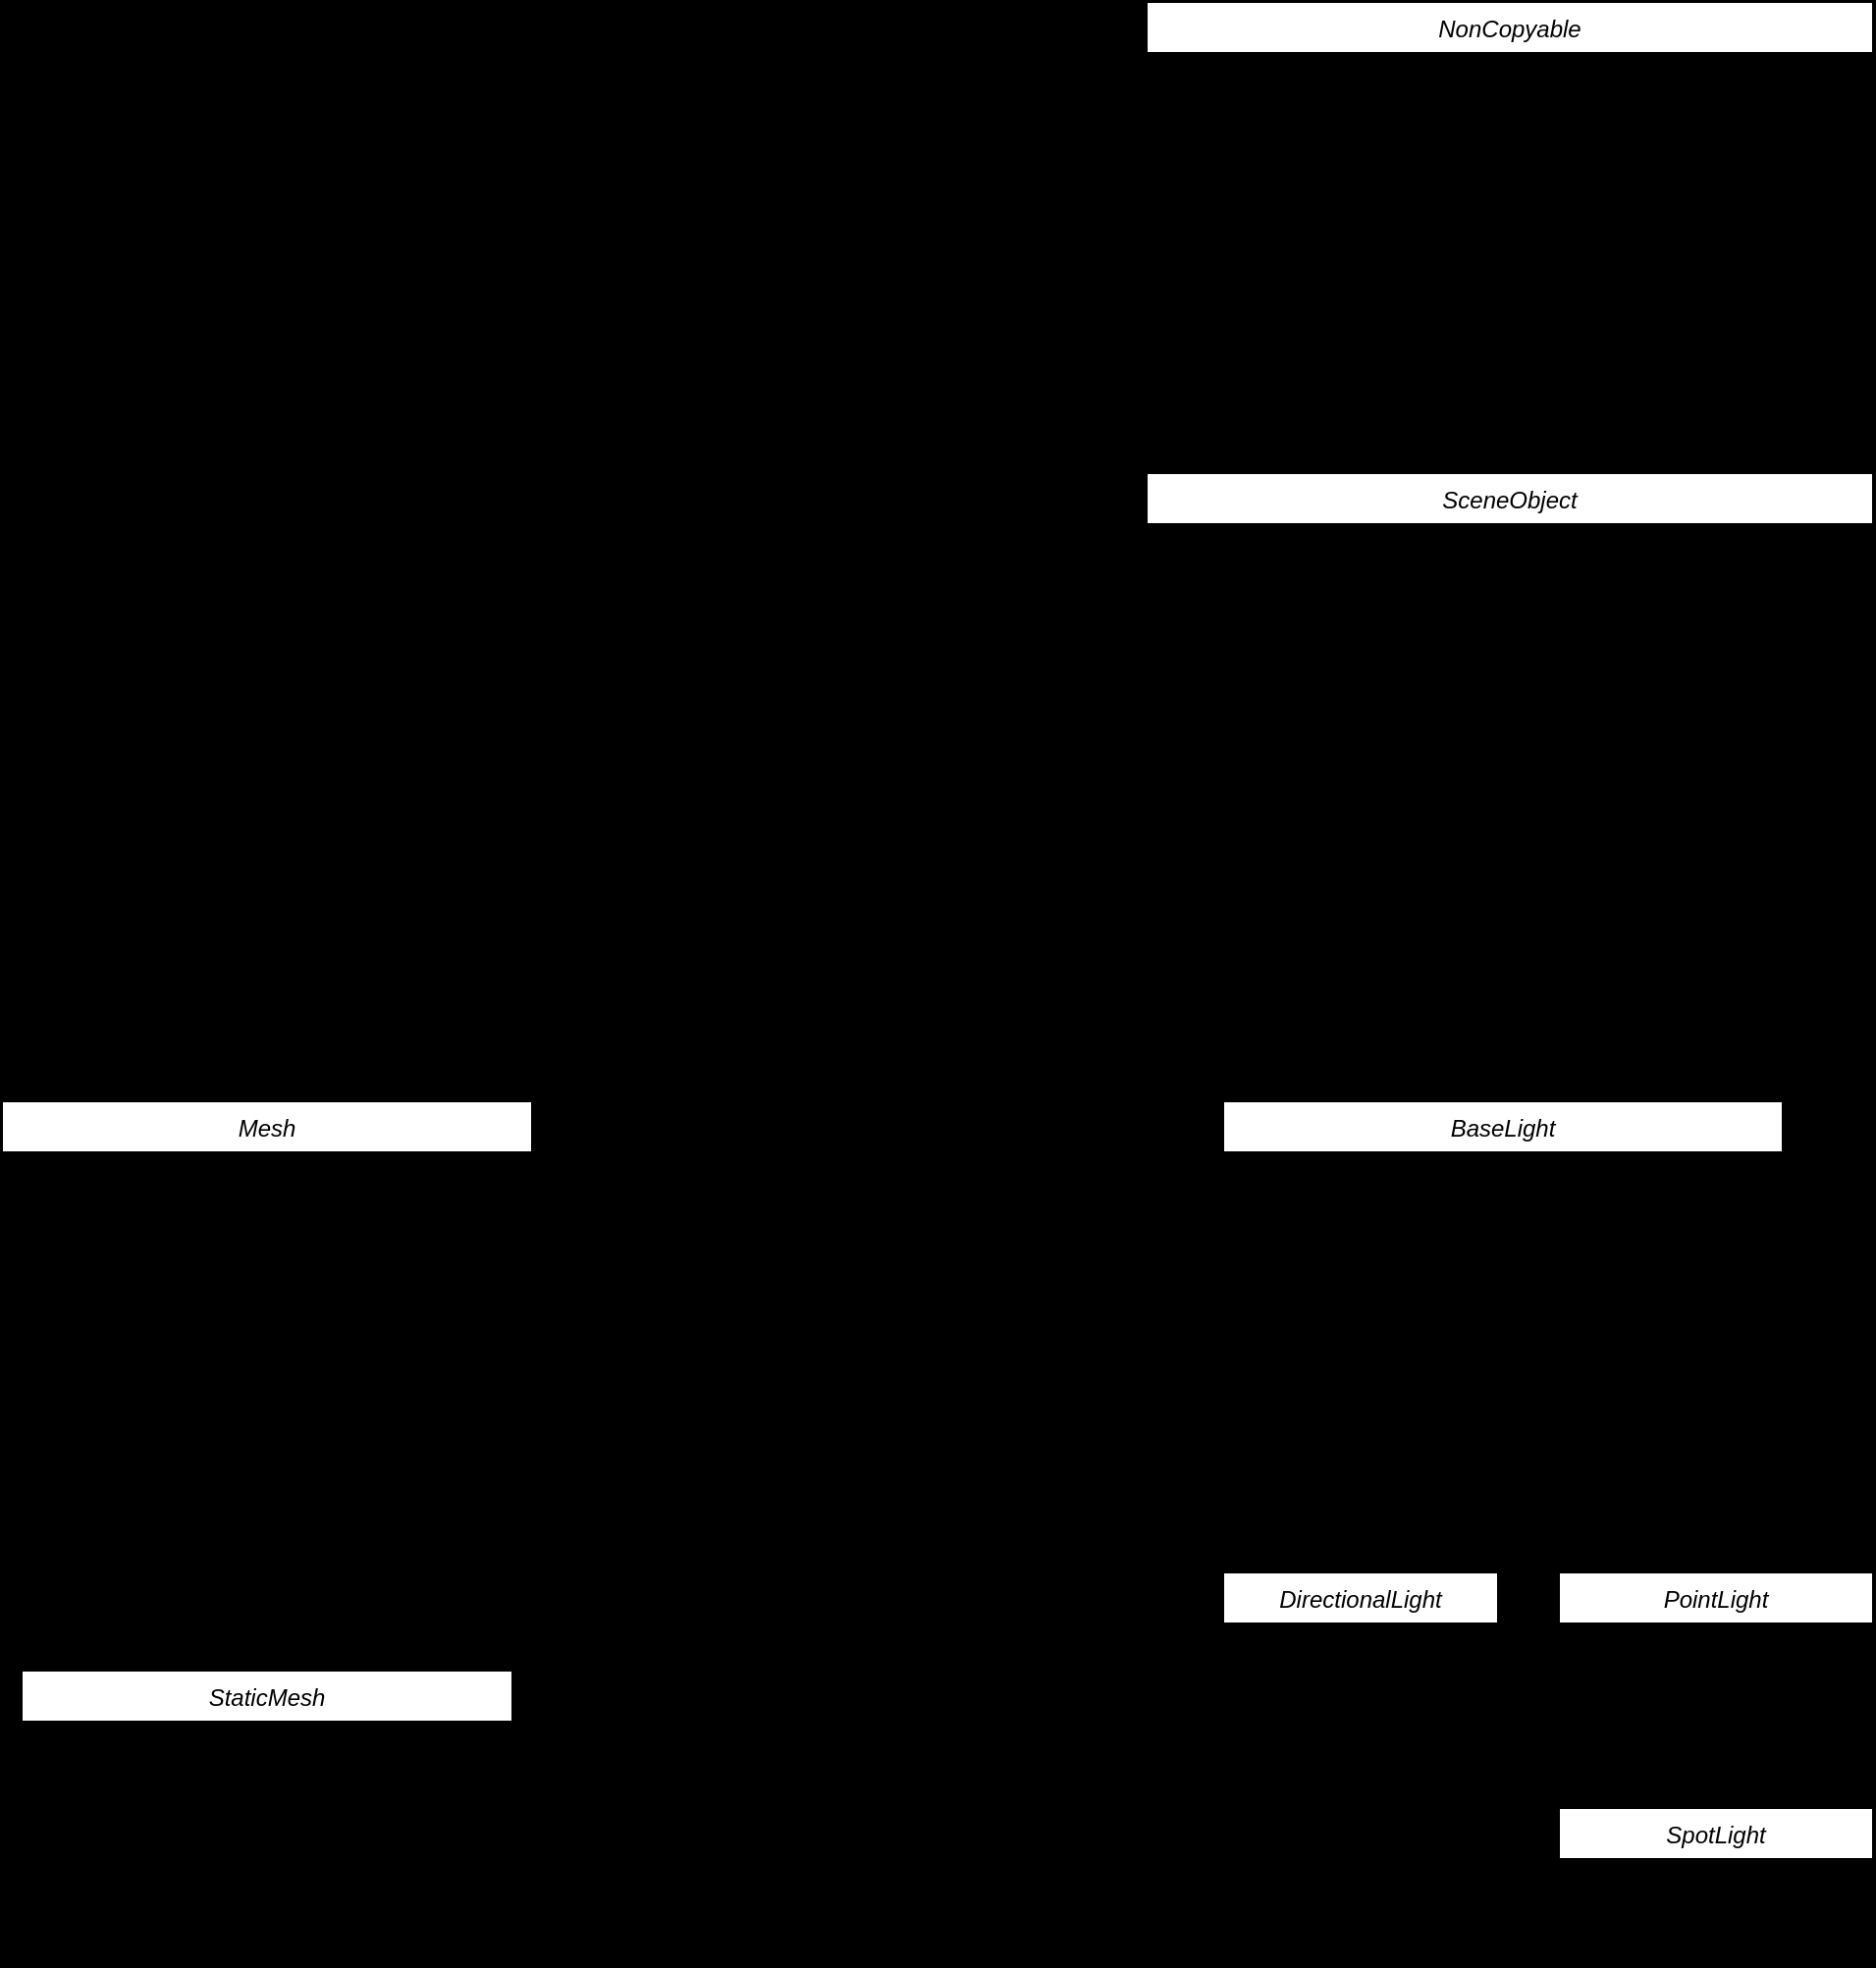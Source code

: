 <mxfile version="22.1.21" type="device">
  <diagram id="C5RBs43oDa-KdzZeNtuy" name="Page-1">
    <mxGraphModel dx="4014" dy="1858" grid="1" gridSize="10" guides="1" tooltips="1" connect="1" arrows="1" fold="1" page="1" pageScale="1" pageWidth="827" pageHeight="1169" background="#000000" math="0" shadow="0">
      <root>
        <mxCell id="WIyWlLk6GJQsqaUBKTNV-0" />
        <mxCell id="WIyWlLk6GJQsqaUBKTNV-1" parent="WIyWlLk6GJQsqaUBKTNV-0" />
        <mxCell id="VX4J2hYiV2q1IgPwRDaM-4" value="StaticMesh" style="swimlane;fontStyle=2;align=center;verticalAlign=top;childLayout=stackLayout;horizontal=1;startSize=26;horizontalStack=0;resizeParent=1;resizeLast=0;collapsible=1;marginBottom=0;rounded=0;shadow=0;strokeWidth=1;labelBackgroundColor=none;" parent="WIyWlLk6GJQsqaUBKTNV-1" vertex="1">
          <mxGeometry x="-143" y="850" width="250" height="125" as="geometry">
            <mxRectangle x="230" y="140" width="160" height="26" as="alternateBounds" />
          </mxGeometry>
        </mxCell>
        <mxCell id="VX4J2hYiV2q1IgPwRDaM-12" value="StaticMesh(Path objFilePath);&#xa;void DrawStaticMesh(class Shader* shader);&#xa;void DestroyStaticMesh();&#xa;&#xa;Transform transform;" style="text;align=left;verticalAlign=top;spacingLeft=4;spacingRight=4;overflow=hidden;rotatable=0;points=[[0,0.5],[1,0.5]];portConstraint=eastwest;labelBackgroundColor=none;" parent="VX4J2hYiV2q1IgPwRDaM-4" vertex="1">
          <mxGeometry y="26" width="250" height="94" as="geometry" />
        </mxCell>
        <mxCell id="VX4J2hYiV2q1IgPwRDaM-27" value="SceneObject" style="swimlane;fontStyle=2;align=center;verticalAlign=top;childLayout=stackLayout;horizontal=1;startSize=26;horizontalStack=0;resizeParent=1;resizeLast=0;collapsible=1;marginBottom=0;rounded=0;shadow=0;strokeWidth=1;labelBackgroundColor=none;" parent="WIyWlLk6GJQsqaUBKTNV-1" vertex="1">
          <mxGeometry x="430" y="240" width="370" height="160" as="geometry">
            <mxRectangle x="230" y="140" width="160" height="26" as="alternateBounds" />
          </mxGeometry>
        </mxCell>
        <mxCell id="VX4J2hYiV2q1IgPwRDaM-28" value="UncopyableObject()    = default;&#xa;~UncopyableObject()  = default;&#xa;&#xa;UncopyableObject(const UncopyableObject&amp;) = delete;&#xa;UncopyableObject&amp; operator=(const UncopyableObject&amp;) = delete; " style="text;align=left;verticalAlign=top;spacingLeft=4;spacingRight=4;overflow=hidden;rotatable=0;points=[[0,0.5],[1,0.5]];portConstraint=eastwest;labelBackgroundColor=none;" parent="VX4J2hYiV2q1IgPwRDaM-27" vertex="1">
          <mxGeometry y="26" width="370" height="84" as="geometry" />
        </mxCell>
        <mxCell id="F0kH9TImWdhdkwR8H8IY-5" value="BaseLight" style="swimlane;fontStyle=2;align=center;verticalAlign=top;childLayout=stackLayout;horizontal=1;startSize=26;horizontalStack=0;resizeParent=1;resizeLast=0;collapsible=1;marginBottom=0;rounded=0;shadow=0;strokeWidth=1;labelBackgroundColor=none;" parent="WIyWlLk6GJQsqaUBKTNV-1" vertex="1">
          <mxGeometry x="469" y="560" width="285" height="160" as="geometry">
            <mxRectangle x="230" y="140" width="160" height="26" as="alternateBounds" />
          </mxGeometry>
        </mxCell>
        <mxCell id="F0kH9TImWdhdkwR8H8IY-10" value="BaseLight(const char*);&#xa;virtual void RenderLight(class Shader*) = 0;&#xa;&#xa;Vec3f color;    &#xa;float ambient;  &#xa;float diffuse;  &#xa;float specular; &#xa;String uniformName;" style="text;align=left;verticalAlign=top;spacingLeft=4;spacingRight=4;overflow=hidden;rotatable=0;points=[[0,0.5],[1,0.5]];portConstraint=eastwest;labelBackgroundColor=none;" parent="F0kH9TImWdhdkwR8H8IY-5" vertex="1">
          <mxGeometry y="26" width="285" height="124" as="geometry" />
        </mxCell>
        <mxCell id="F0kH9TImWdhdkwR8H8IY-12" value="DirectionalLight" style="swimlane;fontStyle=2;align=center;verticalAlign=top;childLayout=stackLayout;horizontal=1;startSize=26;horizontalStack=0;resizeParent=1;resizeLast=0;collapsible=1;marginBottom=0;rounded=0;shadow=0;strokeWidth=1;labelBackgroundColor=none;" parent="WIyWlLk6GJQsqaUBKTNV-1" vertex="1">
          <mxGeometry x="469" y="800" width="140" height="80" as="geometry">
            <mxRectangle x="230" y="140" width="160" height="26" as="alternateBounds" />
          </mxGeometry>
        </mxCell>
        <mxCell id="F0kH9TImWdhdkwR8H8IY-13" value="Vec3f direction;" style="text;align=left;verticalAlign=top;spacingLeft=4;spacingRight=4;overflow=hidden;rotatable=0;points=[[0,0.5],[1,0.5]];portConstraint=eastwest;labelBackgroundColor=none;" parent="F0kH9TImWdhdkwR8H8IY-12" vertex="1">
          <mxGeometry y="26" width="140" height="34" as="geometry" />
        </mxCell>
        <mxCell id="F0kH9TImWdhdkwR8H8IY-14" value="" style="endArrow=classic;html=1;rounded=0;exitX=0.5;exitY=0;exitDx=0;exitDy=0;entryX=0.25;entryY=1;entryDx=0;entryDy=0;" parent="WIyWlLk6GJQsqaUBKTNV-1" source="F0kH9TImWdhdkwR8H8IY-12" target="F0kH9TImWdhdkwR8H8IY-5" edge="1">
          <mxGeometry width="50" height="50" relative="1" as="geometry">
            <mxPoint x="409" y="1120" as="sourcePoint" />
            <mxPoint x="459" y="1070" as="targetPoint" />
          </mxGeometry>
        </mxCell>
        <mxCell id="F0kH9TImWdhdkwR8H8IY-16" value="PointLight" style="swimlane;fontStyle=2;align=center;verticalAlign=top;childLayout=stackLayout;horizontal=1;startSize=26;horizontalStack=0;resizeParent=1;resizeLast=0;collapsible=1;marginBottom=0;rounded=0;shadow=0;strokeWidth=1;labelBackgroundColor=none;" parent="WIyWlLk6GJQsqaUBKTNV-1" vertex="1">
          <mxGeometry x="640" y="800" width="160" height="80" as="geometry">
            <mxRectangle x="230" y="140" width="160" height="26" as="alternateBounds" />
          </mxGeometry>
        </mxCell>
        <mxCell id="F0kH9TImWdhdkwR8H8IY-17" value="Vec3f position;&#xa;Attenuation attenuation;" style="text;align=left;verticalAlign=top;spacingLeft=4;spacingRight=4;overflow=hidden;rotatable=0;points=[[0,0.5],[1,0.5]];portConstraint=eastwest;labelBackgroundColor=none;" parent="F0kH9TImWdhdkwR8H8IY-16" vertex="1">
          <mxGeometry y="26" width="160" height="44" as="geometry" />
        </mxCell>
        <mxCell id="F0kH9TImWdhdkwR8H8IY-18" value="SpotLight" style="swimlane;fontStyle=2;align=center;verticalAlign=top;childLayout=stackLayout;horizontal=1;startSize=26;horizontalStack=0;resizeParent=1;resizeLast=0;collapsible=1;marginBottom=0;rounded=0;shadow=0;strokeWidth=1;labelBackgroundColor=none;" parent="WIyWlLk6GJQsqaUBKTNV-1" vertex="1">
          <mxGeometry x="640" y="920" width="160" height="80" as="geometry">
            <mxRectangle x="230" y="140" width="160" height="26" as="alternateBounds" />
          </mxGeometry>
        </mxCell>
        <mxCell id="F0kH9TImWdhdkwR8H8IY-19" value="Vec3f direction;&#xa;float cutOff; " style="text;align=left;verticalAlign=top;spacingLeft=4;spacingRight=4;overflow=hidden;rotatable=0;points=[[0,0.5],[1,0.5]];portConstraint=eastwest;labelBackgroundColor=none;" parent="F0kH9TImWdhdkwR8H8IY-18" vertex="1">
          <mxGeometry y="26" width="160" height="44" as="geometry" />
        </mxCell>
        <mxCell id="F0kH9TImWdhdkwR8H8IY-21" value="" style="endArrow=classic;html=1;rounded=0;exitX=0.5;exitY=0;exitDx=0;exitDy=0;entryX=0.5;entryY=1;entryDx=0;entryDy=0;" parent="WIyWlLk6GJQsqaUBKTNV-1" edge="1">
          <mxGeometry width="50" height="50" relative="1" as="geometry">
            <mxPoint x="710" y="920" as="sourcePoint" />
            <mxPoint x="710" y="880" as="targetPoint" />
          </mxGeometry>
        </mxCell>
        <mxCell id="r6Pux3cC43ACWZ1OEK1E-1" value="Mesh" style="swimlane;fontStyle=2;align=center;verticalAlign=top;childLayout=stackLayout;horizontal=1;startSize=26;horizontalStack=0;resizeParent=1;resizeLast=0;collapsible=1;marginBottom=0;rounded=0;shadow=0;strokeWidth=1;labelBackgroundColor=none;" parent="WIyWlLk6GJQsqaUBKTNV-1" vertex="1">
          <mxGeometry x="-153" y="560" width="270" height="140" as="geometry">
            <mxRectangle x="230" y="140" width="160" height="26" as="alternateBounds" />
          </mxGeometry>
        </mxCell>
        <mxCell id="r6Pux3cC43ACWZ1OEK1E-2" value="void InitMesh(VAData&amp;, VAConfig&amp;);&#xa;void DestroyMesh();&#xa;void Draw(class Shader*, const Mat4f&amp;);&#xa;&#xa;VertexArray vertexArray;&#xa;class Texture2D* diffuse;&#xa;class Texture2D* specular;" style="text;align=left;verticalAlign=top;spacingLeft=4;spacingRight=4;overflow=hidden;rotatable=0;points=[[0,0.5],[1,0.5]];portConstraint=eastwest;labelBackgroundColor=none;" parent="r6Pux3cC43ACWZ1OEK1E-1" vertex="1">
          <mxGeometry y="26" width="270" height="104" as="geometry" />
        </mxCell>
        <mxCell id="NzkjULk2x2kYuiZOF2KM-2" value="" style="endArrow=classic;html=1;rounded=0;exitX=0.5;exitY=0;exitDx=0;exitDy=0;entryX=0.25;entryY=1;entryDx=0;entryDy=0;" edge="1" parent="WIyWlLk6GJQsqaUBKTNV-1">
          <mxGeometry width="50" height="50" relative="1" as="geometry">
            <mxPoint x="709" y="800" as="sourcePoint" />
            <mxPoint x="710" y="720" as="targetPoint" />
          </mxGeometry>
        </mxCell>
        <mxCell id="NzkjULk2x2kYuiZOF2KM-3" value="NonCopyable" style="swimlane;fontStyle=2;align=center;verticalAlign=top;childLayout=stackLayout;horizontal=1;startSize=26;horizontalStack=0;resizeParent=1;resizeLast=0;collapsible=1;marginBottom=0;rounded=0;shadow=0;strokeWidth=1;labelBackgroundColor=none;" vertex="1" parent="WIyWlLk6GJQsqaUBKTNV-1">
          <mxGeometry x="430" width="370" height="160" as="geometry">
            <mxRectangle x="230" y="140" width="160" height="26" as="alternateBounds" />
          </mxGeometry>
        </mxCell>
        <mxCell id="NzkjULk2x2kYuiZOF2KM-4" value="UncopyableObject()    = default;&#xa;~UncopyableObject()  = default;&#xa;&#xa;UncopyableObject(const UncopyableObject&amp;) = delete;&#xa;UncopyableObject&amp; operator=(const UncopyableObject&amp;) = delete; " style="text;align=left;verticalAlign=top;spacingLeft=4;spacingRight=4;overflow=hidden;rotatable=0;points=[[0,0.5],[1,0.5]];portConstraint=eastwest;labelBackgroundColor=none;" vertex="1" parent="NzkjULk2x2kYuiZOF2KM-3">
          <mxGeometry y="26" width="370" height="84" as="geometry" />
        </mxCell>
        <mxCell id="NzkjULk2x2kYuiZOF2KM-5" value="" style="endArrow=classic;html=1;rounded=0;exitX=0.5;exitY=0;exitDx=0;exitDy=0;entryX=0.5;entryY=1;entryDx=0;entryDy=0;" edge="1" parent="WIyWlLk6GJQsqaUBKTNV-1" source="VX4J2hYiV2q1IgPwRDaM-27" target="NzkjULk2x2kYuiZOF2KM-3">
          <mxGeometry width="50" height="50" relative="1" as="geometry">
            <mxPoint x="620" y="230" as="sourcePoint" />
            <mxPoint x="670" y="180" as="targetPoint" />
          </mxGeometry>
        </mxCell>
        <mxCell id="NzkjULk2x2kYuiZOF2KM-11" value="" style="endArrow=classic;html=1;rounded=0;exitX=0.5;exitY=0;exitDx=0;exitDy=0;" edge="1" parent="WIyWlLk6GJQsqaUBKTNV-1" source="F0kH9TImWdhdkwR8H8IY-5">
          <mxGeometry width="50" height="50" relative="1" as="geometry">
            <mxPoint x="620" y="520" as="sourcePoint" />
            <mxPoint x="610" y="400" as="targetPoint" />
          </mxGeometry>
        </mxCell>
        <mxCell id="NzkjULk2x2kYuiZOF2KM-12" value="" style="endArrow=classic;html=1;rounded=0;exitX=0.5;exitY=0;exitDx=0;exitDy=0;entryX=0.5;entryY=1;entryDx=0;entryDy=0;" edge="1" parent="WIyWlLk6GJQsqaUBKTNV-1" source="VX4J2hYiV2q1IgPwRDaM-4" target="r6Pux3cC43ACWZ1OEK1E-1">
          <mxGeometry width="50" height="50" relative="1" as="geometry">
            <mxPoint x="-50" y="840" as="sourcePoint" />
            <mxPoint y="790" as="targetPoint" />
          </mxGeometry>
        </mxCell>
        <mxCell id="NzkjULk2x2kYuiZOF2KM-13" value="" style="endArrow=classic;html=1;rounded=0;exitX=0.5;exitY=0;exitDx=0;exitDy=0;entryX=0;entryY=0.5;entryDx=0;entryDy=0;" edge="1" parent="WIyWlLk6GJQsqaUBKTNV-1" source="VX4J2hYiV2q1IgPwRDaM-4" target="VX4J2hYiV2q1IgPwRDaM-28">
          <mxGeometry width="50" height="50" relative="1" as="geometry">
            <mxPoint x="-10" y="800" as="sourcePoint" />
            <mxPoint x="40" y="750" as="targetPoint" />
            <Array as="points">
              <mxPoint x="-18" y="760" />
              <mxPoint x="280" y="760" />
              <mxPoint x="280" y="308" />
            </Array>
          </mxGeometry>
        </mxCell>
      </root>
    </mxGraphModel>
  </diagram>
</mxfile>
